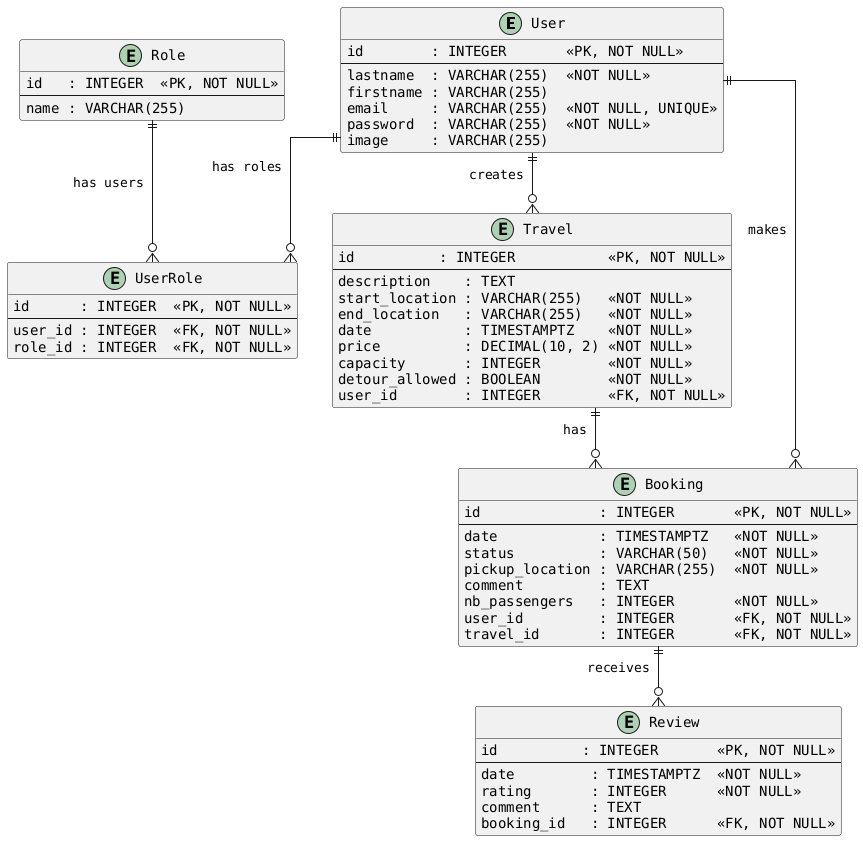 @startuml

skinparam defaultFontName Monospaced
skinparam linetype ortho

entity User {
  id        : INTEGER       <<PK, NOT NULL>>
  --
  lastname  : VARCHAR(255)  <<NOT NULL>>
  firstname : VARCHAR(255)
  email     : VARCHAR(255)  <<NOT NULL, UNIQUE>>
  password  : VARCHAR(255)  <<NOT NULL>>
  image     : VARCHAR(255)
}

entity Role {
  id   : INTEGER  <<PK, NOT NULL>>
  --
  name : VARCHAR(255)
}

entity UserRole {
  id      : INTEGER  <<PK, NOT NULL>>
  --
  user_id : INTEGER  <<FK, NOT NULL>>
  role_id : INTEGER  <<FK, NOT NULL>>
}

entity Travel {
  id          : INTEGER           <<PK, NOT NULL>>
  --
  description    : TEXT
  start_location : VARCHAR(255)   <<NOT NULL>>
  end_location   : VARCHAR(255)   <<NOT NULL>>
  date           : TIMESTAMPTZ    <<NOT NULL>>
  price          : DECIMAL(10, 2) <<NOT NULL>>
  capacity       : INTEGER        <<NOT NULL>>
  detour_allowed : BOOLEAN        <<NOT NULL>>
  user_id        : INTEGER        <<FK, NOT NULL>>
}

entity Booking {
  id              : INTEGER       <<PK, NOT NULL>>
  --
  date            : TIMESTAMPTZ   <<NOT NULL>>
  status          : VARCHAR(50)   <<NOT NULL>>
  pickup_location : VARCHAR(255)  <<NOT NULL>>
  comment         : TEXT
  nb_passengers   : INTEGER       <<NOT NULL>>
  user_id         : INTEGER       <<FK, NOT NULL>>
  travel_id       : INTEGER       <<FK, NOT NULL>>
}

entity Review {
  id          : INTEGER       <<PK, NOT NULL>>
  --
  date         : TIMESTAMPTZ  <<NOT NULL>>
  rating       : INTEGER      <<NOT NULL>>
  comment      : TEXT         
  booking_id   : INTEGER      <<FK, NOT NULL>>
}

User ||--o{ UserRole : "has roles "
Role ||--o{ UserRole : "has users "
User ||--o{ Booking : "makes "
Travel ||--o{ Booking : "has "
Booking ||--o{ Review : "receives "
User ||--o{ Travel : "creates "

@enduml
